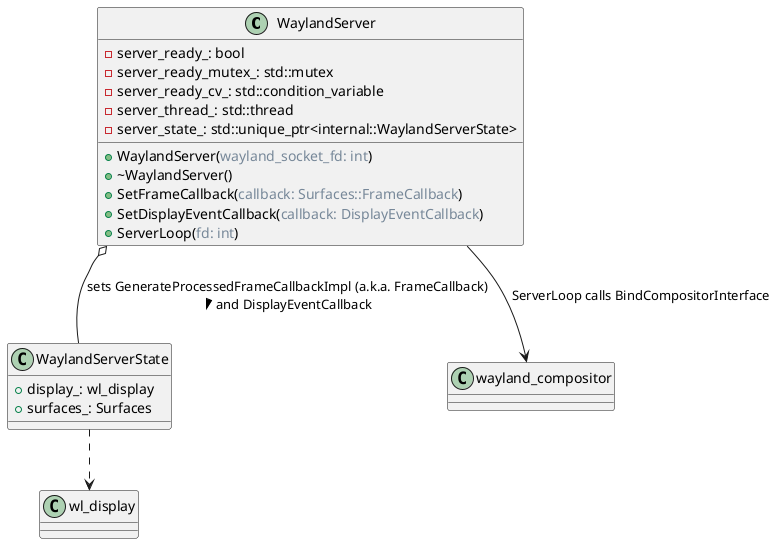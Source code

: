 @startuml

class WaylandServer {
  -server_ready_: bool
  -server_ready_mutex_: std::mutex
  -server_ready_cv_: std::condition_variable
  -server_thread_: std::thread
  -server_state_: std::unique_ptr<internal::WaylandServerState>
  +WaylandServer(<color:LightSlateGray>wayland_socket_fd: int</color>)
  +~WaylandServer()
  +SetFrameCallback(<color:LightSlateGray>callback: Surfaces::FrameCallback</color>)
  +SetDisplayEventCallback(<color:LightSlateGray>callback: DisplayEventCallback</color>)
  +ServerLoop(<color:LightSlateGray>fd: int</color>)
}

class WaylandServerState {
  +display_: wl_display
  +surfaces_: Surfaces
}

WaylandServer o-- WaylandServerState : sets GenerateProcessedFrameCallbackImpl (a.k.a. FrameCallback)\nand DisplayEventCallback >
WaylandServer --> wayland_compositor : ServerLoop calls BindCompositorInterface

WaylandServerState ..> wl_display

@enduml
